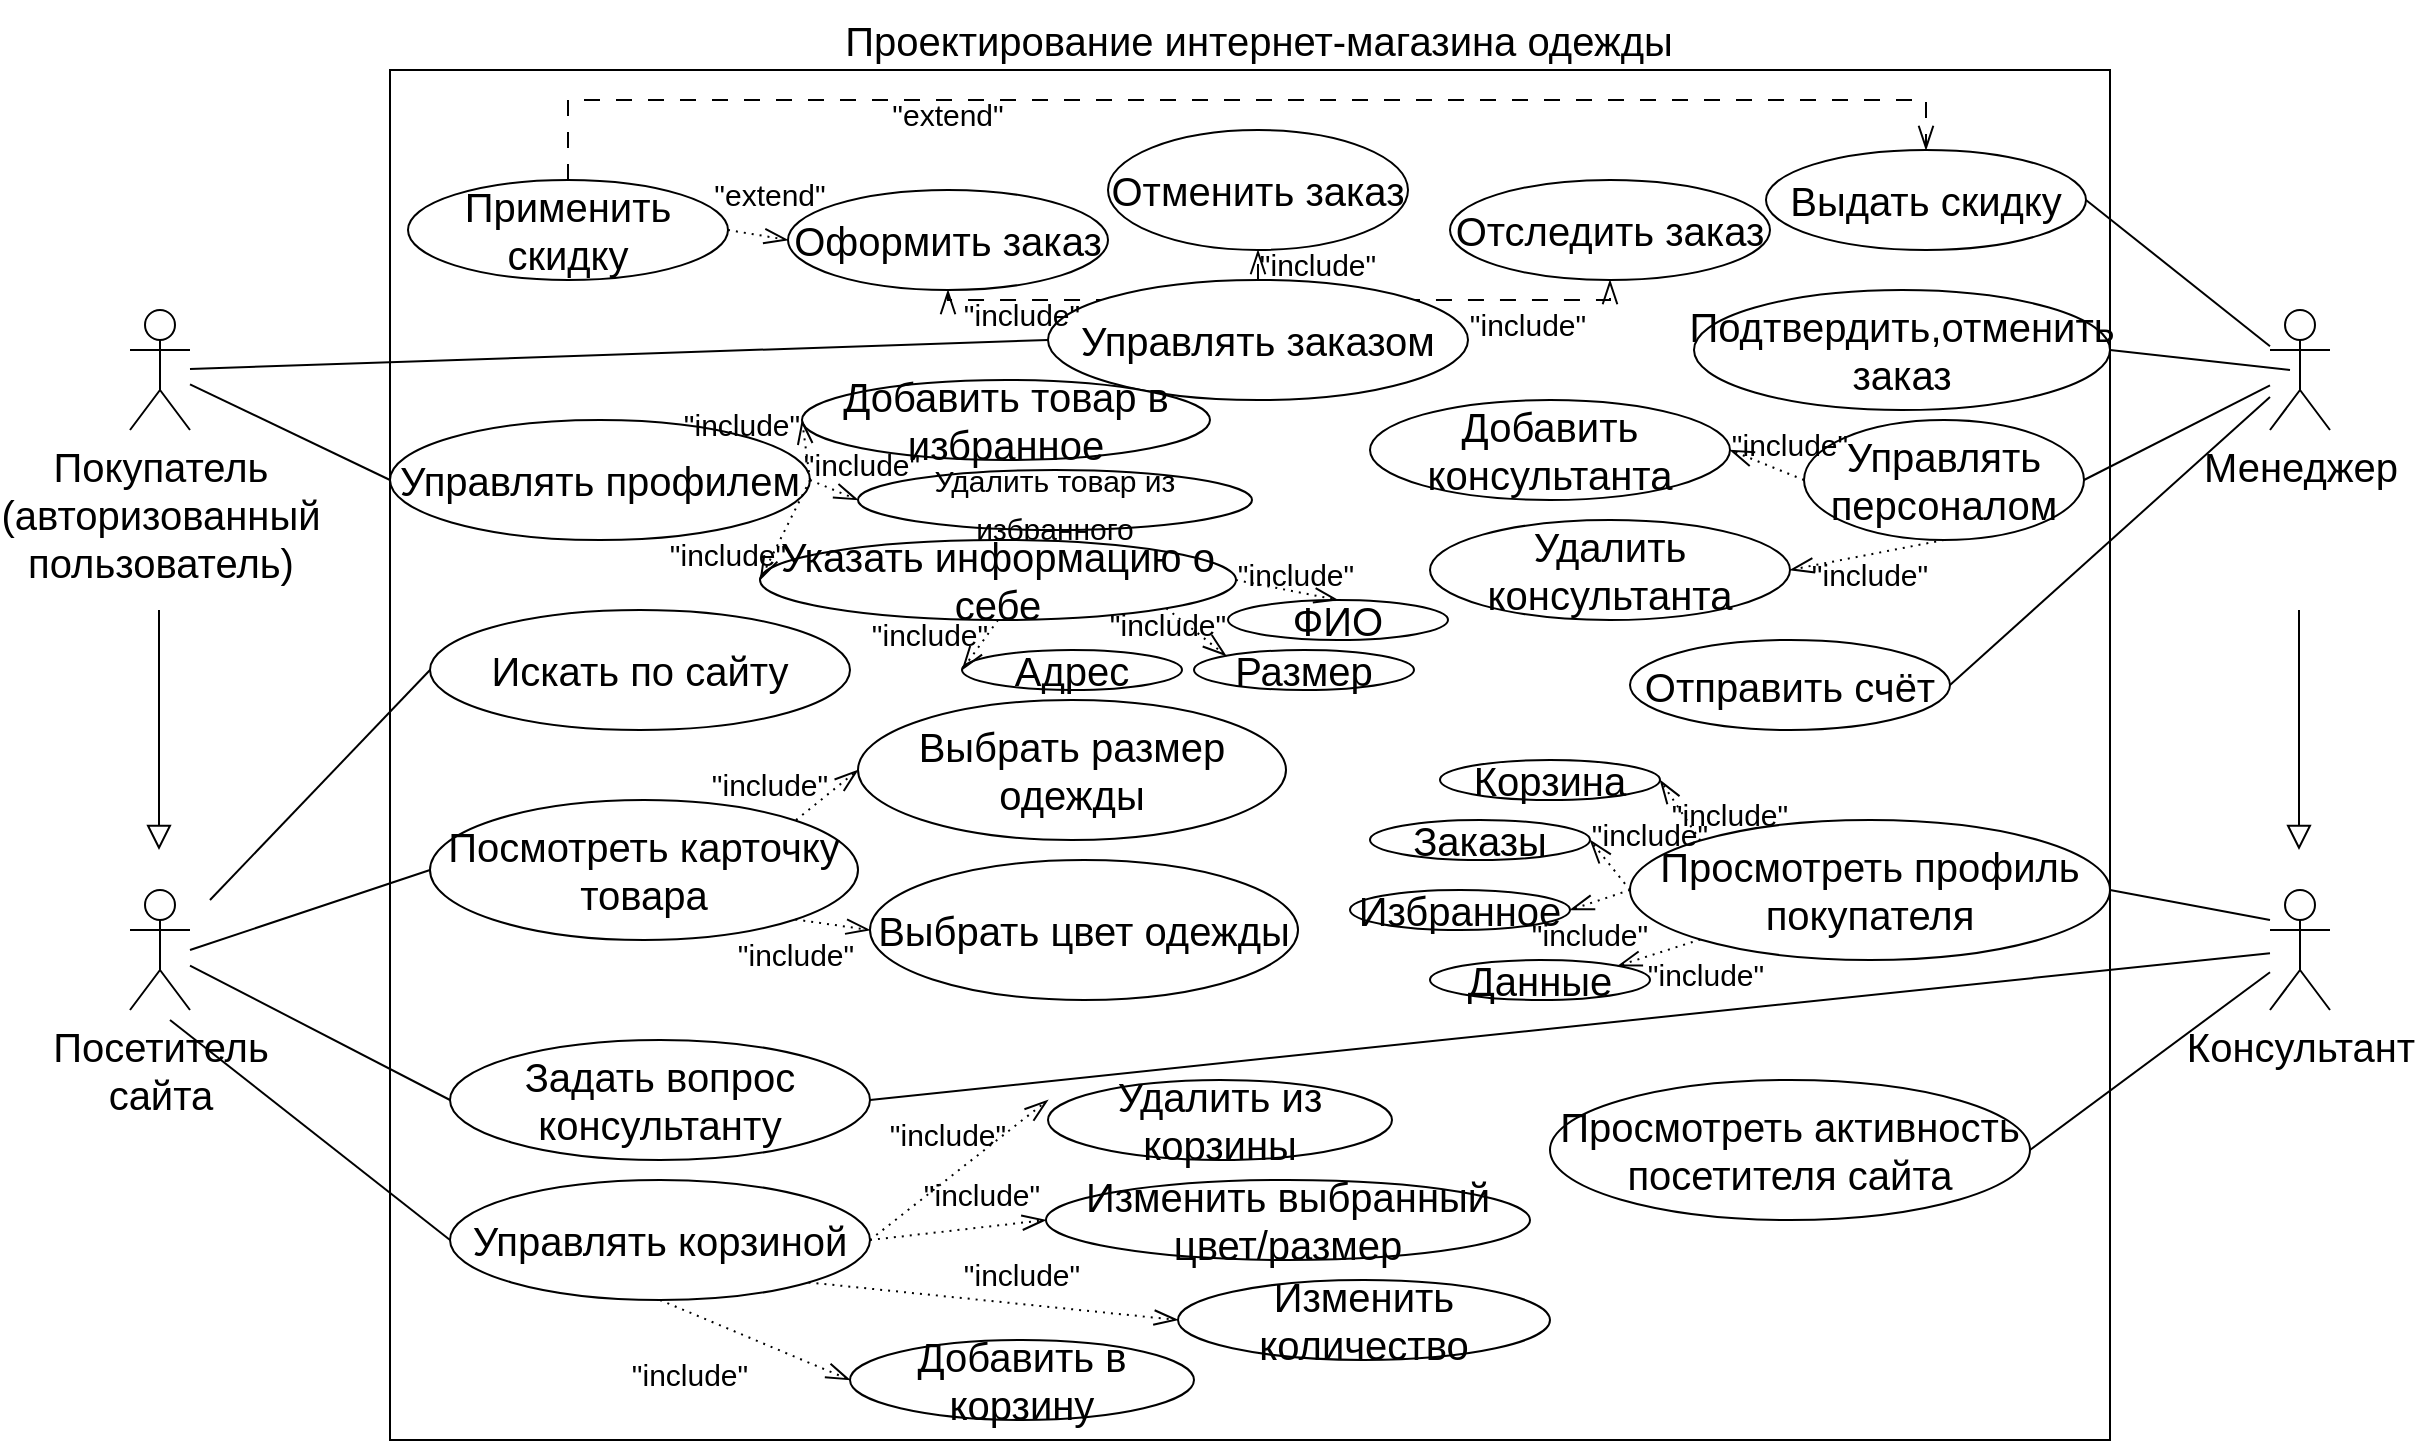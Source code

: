 <mxfile version="20.8.21" type="github">
  <diagram name="Страница 1" id="-vdNu9-JhCNHS-4u0iuo">
    <mxGraphModel dx="2261" dy="720" grid="1" gridSize="10" guides="1" tooltips="1" connect="1" arrows="1" fold="1" page="1" pageScale="1" pageWidth="827" pageHeight="1169" math="0" shadow="0">
      <root>
        <mxCell id="0" />
        <mxCell id="1" parent="0" />
        <mxCell id="05JpvwoAGMNYo4gDBGhP-1" value="&lt;font style=&quot;font-size: 20px;&quot;&gt;Проектирование интернет-магазина одежды&lt;/font&gt;" style="text;html=1;align=center;verticalAlign=middle;resizable=0;points=[];autosize=1;strokeColor=none;fillColor=none;" parent="1" vertex="1">
          <mxGeometry x="214" y="80" width="400" height="40" as="geometry" />
        </mxCell>
        <mxCell id="05JpvwoAGMNYo4gDBGhP-2" value="" style="rounded=0;whiteSpace=wrap;html=1;fontSize=20;" parent="1" vertex="1">
          <mxGeometry x="-20" y="115" width="860" height="685" as="geometry" />
        </mxCell>
        <mxCell id="05JpvwoAGMNYo4gDBGhP-10" style="edgeStyle=orthogonalEdgeStyle;rounded=0;orthogonalLoop=1;jettySize=auto;html=1;fontSize=20;endArrow=block;endFill=0;endSize=10;" parent="1" edge="1">
          <mxGeometry relative="1" as="geometry">
            <mxPoint x="-135.5" y="385" as="sourcePoint" />
            <mxPoint x="-135.5" y="505" as="targetPoint" />
            <Array as="points">
              <mxPoint x="-135.5" y="425" />
              <mxPoint x="-135.5" y="425" />
            </Array>
          </mxGeometry>
        </mxCell>
        <mxCell id="05JpvwoAGMNYo4gDBGhP-3" value="&lt;div&gt;Покупатель&lt;/div&gt;&lt;div&gt;(авторизованный&lt;/div&gt;&lt;div&gt;пользователь)&lt;br&gt;&lt;/div&gt;" style="shape=umlActor;verticalLabelPosition=bottom;verticalAlign=top;html=1;outlineConnect=0;fontSize=20;" parent="1" vertex="1">
          <mxGeometry x="-150" y="235" width="30" height="60" as="geometry" />
        </mxCell>
        <mxCell id="05JpvwoAGMNYo4gDBGhP-4" value="&lt;div&gt;Посетитель &lt;br&gt;&lt;/div&gt;&lt;div&gt;сайта&lt;/div&gt;" style="shape=umlActor;verticalLabelPosition=bottom;verticalAlign=top;html=1;outlineConnect=0;fontSize=20;" parent="1" vertex="1">
          <mxGeometry x="-150" y="525" width="30" height="60" as="geometry" />
        </mxCell>
        <mxCell id="05JpvwoAGMNYo4gDBGhP-5" value="&lt;div&gt;Менеджер&lt;/div&gt;" style="shape=umlActor;verticalLabelPosition=bottom;verticalAlign=top;html=1;outlineConnect=0;fontSize=20;" parent="1" vertex="1">
          <mxGeometry x="920" y="235" width="30" height="60" as="geometry" />
        </mxCell>
        <mxCell id="05JpvwoAGMNYo4gDBGhP-6" value="Консультант" style="shape=umlActor;verticalLabelPosition=bottom;verticalAlign=top;html=1;outlineConnect=0;fontSize=20;" parent="1" vertex="1">
          <mxGeometry x="920" y="525" width="30" height="60" as="geometry" />
        </mxCell>
        <mxCell id="05JpvwoAGMNYo4gDBGhP-14" value="Посмотреть карточку товара" style="ellipse;whiteSpace=wrap;html=1;fontSize=20;" parent="1" vertex="1">
          <mxGeometry y="480" width="214" height="70" as="geometry" />
        </mxCell>
        <mxCell id="05JpvwoAGMNYo4gDBGhP-15" value="Управлять корзиной" style="ellipse;whiteSpace=wrap;html=1;fontSize=20;" parent="1" vertex="1">
          <mxGeometry x="10" y="670" width="210" height="60" as="geometry" />
        </mxCell>
        <mxCell id="05JpvwoAGMNYo4gDBGhP-19" value="Искать по сайту" style="ellipse;whiteSpace=wrap;html=1;fontSize=20;" parent="1" vertex="1">
          <mxGeometry y="385" width="210" height="60" as="geometry" />
        </mxCell>
        <mxCell id="05JpvwoAGMNYo4gDBGhP-25" value="" style="endArrow=none;html=1;rounded=0;fontSize=20;endSize=10;entryX=0;entryY=0.5;entryDx=0;entryDy=0;" parent="1" target="05JpvwoAGMNYo4gDBGhP-19" edge="1">
          <mxGeometry width="50" height="50" relative="1" as="geometry">
            <mxPoint x="-110" y="530" as="sourcePoint" />
            <mxPoint x="440" y="400" as="targetPoint" />
          </mxGeometry>
        </mxCell>
        <mxCell id="05JpvwoAGMNYo4gDBGhP-26" value="" style="endArrow=none;html=1;rounded=0;fontSize=20;endSize=10;entryX=0;entryY=0.5;entryDx=0;entryDy=0;" parent="1" source="05JpvwoAGMNYo4gDBGhP-4" target="05JpvwoAGMNYo4gDBGhP-28" edge="1">
          <mxGeometry width="50" height="50" relative="1" as="geometry">
            <mxPoint x="390" y="450" as="sourcePoint" />
            <mxPoint x="440" y="400" as="targetPoint" />
          </mxGeometry>
        </mxCell>
        <mxCell id="05JpvwoAGMNYo4gDBGhP-27" value="" style="endArrow=none;html=1;rounded=0;fontSize=20;endSize=10;entryX=0;entryY=0.5;entryDx=0;entryDy=0;" parent="1" target="05JpvwoAGMNYo4gDBGhP-15" edge="1">
          <mxGeometry width="50" height="50" relative="1" as="geometry">
            <mxPoint x="-130" y="590" as="sourcePoint" />
            <mxPoint x="440" y="400" as="targetPoint" />
          </mxGeometry>
        </mxCell>
        <mxCell id="05JpvwoAGMNYo4gDBGhP-28" value="Задать вопрос консультанту" style="ellipse;whiteSpace=wrap;html=1;fontSize=20;" parent="1" vertex="1">
          <mxGeometry x="10" y="600" width="210" height="60" as="geometry" />
        </mxCell>
        <mxCell id="05JpvwoAGMNYo4gDBGhP-29" value="" style="endArrow=none;html=1;rounded=0;fontSize=20;endSize=10;entryX=0;entryY=0.5;entryDx=0;entryDy=0;" parent="1" target="05JpvwoAGMNYo4gDBGhP-14" edge="1">
          <mxGeometry width="50" height="50" relative="1" as="geometry">
            <mxPoint x="-120" y="555" as="sourcePoint" />
            <mxPoint x="440" y="400" as="targetPoint" />
          </mxGeometry>
        </mxCell>
        <mxCell id="05JpvwoAGMNYo4gDBGhP-86" style="edgeStyle=orthogonalEdgeStyle;rounded=0;orthogonalLoop=1;jettySize=auto;html=1;exitX=0.5;exitY=0;exitDx=0;exitDy=0;entryX=0.5;entryY=1;entryDx=0;entryDy=0;dashed=1;dashPattern=8 8;strokeWidth=1;fontSize=15;endArrow=openThin;endFill=0;endSize=10;" parent="1" source="05JpvwoAGMNYo4gDBGhP-30" target="05JpvwoAGMNYo4gDBGhP-41" edge="1">
          <mxGeometry relative="1" as="geometry" />
        </mxCell>
        <mxCell id="05JpvwoAGMNYo4gDBGhP-87" style="edgeStyle=orthogonalEdgeStyle;rounded=0;orthogonalLoop=1;jettySize=auto;html=1;exitX=1;exitY=0;exitDx=0;exitDy=0;entryX=0.5;entryY=1;entryDx=0;entryDy=0;dashed=1;dashPattern=8 8;strokeWidth=1;fontSize=15;endArrow=openThin;endFill=0;endSize=10;" parent="1" source="05JpvwoAGMNYo4gDBGhP-30" target="05JpvwoAGMNYo4gDBGhP-40" edge="1">
          <mxGeometry relative="1" as="geometry">
            <Array as="points">
              <mxPoint x="488" y="230" />
              <mxPoint x="590" y="230" />
            </Array>
          </mxGeometry>
        </mxCell>
        <mxCell id="05JpvwoAGMNYo4gDBGhP-88" style="edgeStyle=orthogonalEdgeStyle;rounded=0;orthogonalLoop=1;jettySize=auto;html=1;exitX=0;exitY=0;exitDx=0;exitDy=0;entryX=0.5;entryY=1;entryDx=0;entryDy=0;dashed=1;dashPattern=8 8;strokeWidth=1;fontSize=15;endArrow=openThin;endFill=0;endSize=10;" parent="1" source="05JpvwoAGMNYo4gDBGhP-30" target="05JpvwoAGMNYo4gDBGhP-39" edge="1">
          <mxGeometry relative="1" as="geometry">
            <Array as="points">
              <mxPoint x="340" y="230" />
              <mxPoint x="259" y="230" />
            </Array>
          </mxGeometry>
        </mxCell>
        <mxCell id="05JpvwoAGMNYo4gDBGhP-30" value="Управлять заказом" style="ellipse;whiteSpace=wrap;html=1;fontSize=20;" parent="1" vertex="1">
          <mxGeometry x="309" y="220" width="210" height="60" as="geometry" />
        </mxCell>
        <mxCell id="05JpvwoAGMNYo4gDBGhP-31" value="" style="endArrow=none;html=1;rounded=0;fontSize=20;endSize=10;entryX=0;entryY=0.5;entryDx=0;entryDy=0;" parent="1" source="05JpvwoAGMNYo4gDBGhP-3" target="05JpvwoAGMNYo4gDBGhP-30" edge="1">
          <mxGeometry width="50" height="50" relative="1" as="geometry">
            <mxPoint x="390" y="450" as="sourcePoint" />
            <mxPoint x="440" y="400" as="targetPoint" />
          </mxGeometry>
        </mxCell>
        <mxCell id="05JpvwoAGMNYo4gDBGhP-32" style="edgeStyle=orthogonalEdgeStyle;rounded=0;orthogonalLoop=1;jettySize=auto;html=1;fontSize=20;endArrow=block;endFill=0;endSize=10;" parent="1" edge="1">
          <mxGeometry relative="1" as="geometry">
            <mxPoint x="934.5" y="385" as="sourcePoint" />
            <mxPoint x="934.5" y="505" as="targetPoint" />
            <Array as="points">
              <mxPoint x="935" y="440" />
              <mxPoint x="935" y="440" />
            </Array>
          </mxGeometry>
        </mxCell>
        <mxCell id="05JpvwoAGMNYo4gDBGhP-33" value="Управлять профилем" style="ellipse;whiteSpace=wrap;html=1;fontSize=20;" parent="1" vertex="1">
          <mxGeometry x="-20" y="290" width="210" height="60" as="geometry" />
        </mxCell>
        <mxCell id="05JpvwoAGMNYo4gDBGhP-34" value="" style="endArrow=none;html=1;rounded=0;fontSize=20;endSize=10;entryX=0;entryY=0.5;entryDx=0;entryDy=0;" parent="1" source="05JpvwoAGMNYo4gDBGhP-3" target="05JpvwoAGMNYo4gDBGhP-33" edge="1">
          <mxGeometry width="50" height="50" relative="1" as="geometry">
            <mxPoint x="390" y="450" as="sourcePoint" />
            <mxPoint x="440" y="400" as="targetPoint" />
          </mxGeometry>
        </mxCell>
        <mxCell id="05JpvwoAGMNYo4gDBGhP-35" value="Просмотреть активность посетителя сайта" style="ellipse;whiteSpace=wrap;html=1;fontSize=20;" parent="1" vertex="1">
          <mxGeometry x="560" y="620" width="240" height="70" as="geometry" />
        </mxCell>
        <mxCell id="05JpvwoAGMNYo4gDBGhP-36" value="" style="endArrow=none;html=1;rounded=0;fontSize=20;endSize=10;entryX=1;entryY=0.5;entryDx=0;entryDy=0;" parent="1" source="05JpvwoAGMNYo4gDBGhP-6" target="05JpvwoAGMNYo4gDBGhP-28" edge="1">
          <mxGeometry width="50" height="50" relative="1" as="geometry">
            <mxPoint x="390" y="450" as="sourcePoint" />
            <mxPoint x="440" y="400" as="targetPoint" />
          </mxGeometry>
        </mxCell>
        <mxCell id="05JpvwoAGMNYo4gDBGhP-37" value="" style="endArrow=none;html=1;rounded=0;fontSize=20;endSize=10;exitX=1;exitY=0.5;exitDx=0;exitDy=0;strokeWidth=1;" parent="1" source="05JpvwoAGMNYo4gDBGhP-35" target="05JpvwoAGMNYo4gDBGhP-6" edge="1">
          <mxGeometry width="50" height="50" relative="1" as="geometry">
            <mxPoint x="390" y="450" as="sourcePoint" />
            <mxPoint x="440" y="400" as="targetPoint" />
          </mxGeometry>
        </mxCell>
        <mxCell id="05JpvwoAGMNYo4gDBGhP-39" value="Оформить заказ" style="ellipse;whiteSpace=wrap;html=1;fontSize=20;" parent="1" vertex="1">
          <mxGeometry x="179" y="175" width="160" height="50" as="geometry" />
        </mxCell>
        <mxCell id="05JpvwoAGMNYo4gDBGhP-40" value="Отследить заказ" style="ellipse;whiteSpace=wrap;html=1;fontSize=20;" parent="1" vertex="1">
          <mxGeometry x="510" y="170" width="160" height="50" as="geometry" />
        </mxCell>
        <mxCell id="05JpvwoAGMNYo4gDBGhP-41" value="Отменить заказ" style="ellipse;whiteSpace=wrap;html=1;fontSize=20;" parent="1" vertex="1">
          <mxGeometry x="339" y="145" width="150" height="60" as="geometry" />
        </mxCell>
        <mxCell id="05JpvwoAGMNYo4gDBGhP-43" value="Отправить счёт" style="ellipse;whiteSpace=wrap;html=1;fontSize=20;" parent="1" vertex="1">
          <mxGeometry x="600" y="400" width="160" height="45" as="geometry" />
        </mxCell>
        <mxCell id="05JpvwoAGMNYo4gDBGhP-44" value="" style="endArrow=none;html=1;rounded=0;strokeWidth=1;fontSize=20;endSize=10;exitX=1;exitY=0.5;exitDx=0;exitDy=0;" parent="1" source="05JpvwoAGMNYo4gDBGhP-43" target="05JpvwoAGMNYo4gDBGhP-5" edge="1">
          <mxGeometry width="50" height="50" relative="1" as="geometry">
            <mxPoint x="390" y="450" as="sourcePoint" />
            <mxPoint x="440" y="400" as="targetPoint" />
          </mxGeometry>
        </mxCell>
        <mxCell id="05JpvwoAGMNYo4gDBGhP-45" value="Управлять персоналом" style="ellipse;whiteSpace=wrap;html=1;fontSize=20;" parent="1" vertex="1">
          <mxGeometry x="687" y="290" width="140" height="60" as="geometry" />
        </mxCell>
        <mxCell id="05JpvwoAGMNYo4gDBGhP-46" value="" style="endArrow=none;html=1;rounded=0;strokeWidth=1;fontSize=20;endSize=10;exitX=1;exitY=0.5;exitDx=0;exitDy=0;" parent="1" source="05JpvwoAGMNYo4gDBGhP-45" target="05JpvwoAGMNYo4gDBGhP-5" edge="1">
          <mxGeometry width="50" height="50" relative="1" as="geometry">
            <mxPoint x="390" y="450" as="sourcePoint" />
            <mxPoint x="440" y="400" as="targetPoint" />
          </mxGeometry>
        </mxCell>
        <mxCell id="05JpvwoAGMNYo4gDBGhP-48" value="Добавить консультанта" style="ellipse;whiteSpace=wrap;html=1;fontSize=20;" parent="1" vertex="1">
          <mxGeometry x="470" y="280" width="180" height="50" as="geometry" />
        </mxCell>
        <mxCell id="05JpvwoAGMNYo4gDBGhP-49" value="Удалить консультанта" style="ellipse;whiteSpace=wrap;html=1;fontSize=20;" parent="1" vertex="1">
          <mxGeometry x="500" y="340" width="180" height="50" as="geometry" />
        </mxCell>
        <mxCell id="05JpvwoAGMNYo4gDBGhP-50" value="Выбрать размер одежды" style="ellipse;whiteSpace=wrap;html=1;fontSize=20;" parent="1" vertex="1">
          <mxGeometry x="214" y="430" width="214" height="70" as="geometry" />
        </mxCell>
        <mxCell id="05JpvwoAGMNYo4gDBGhP-51" value="Выбрать цвет одежды" style="ellipse;whiteSpace=wrap;html=1;fontSize=20;" parent="1" vertex="1">
          <mxGeometry x="220" y="510" width="214" height="70" as="geometry" />
        </mxCell>
        <mxCell id="05JpvwoAGMNYo4gDBGhP-52" value="&lt;div&gt;Подтвердить,отменить заказ&lt;br&gt;&lt;/div&gt;" style="ellipse;whiteSpace=wrap;html=1;fontSize=20;" parent="1" vertex="1">
          <mxGeometry x="632" y="225" width="208" height="60" as="geometry" />
        </mxCell>
        <mxCell id="05JpvwoAGMNYo4gDBGhP-53" value="" style="endArrow=none;html=1;rounded=0;strokeWidth=1;fontSize=20;endSize=10;exitX=1;exitY=0.5;exitDx=0;exitDy=0;" parent="1" source="05JpvwoAGMNYo4gDBGhP-52" edge="1">
          <mxGeometry width="50" height="50" relative="1" as="geometry">
            <mxPoint x="390" y="450" as="sourcePoint" />
            <mxPoint x="930" y="265" as="targetPoint" />
          </mxGeometry>
        </mxCell>
        <mxCell id="05JpvwoAGMNYo4gDBGhP-54" value="Просмотреть профиль покупателя" style="ellipse;whiteSpace=wrap;html=1;fontSize=20;" parent="1" vertex="1">
          <mxGeometry x="600" y="490" width="240" height="70" as="geometry" />
        </mxCell>
        <mxCell id="05JpvwoAGMNYo4gDBGhP-55" value="Корзина" style="ellipse;whiteSpace=wrap;html=1;fontSize=20;" parent="1" vertex="1">
          <mxGeometry x="505" y="460" width="110" height="20" as="geometry" />
        </mxCell>
        <mxCell id="05JpvwoAGMNYo4gDBGhP-56" value="Заказы" style="ellipse;whiteSpace=wrap;html=1;fontSize=20;" parent="1" vertex="1">
          <mxGeometry x="470" y="490" width="110" height="20" as="geometry" />
        </mxCell>
        <mxCell id="05JpvwoAGMNYo4gDBGhP-57" value="Избранное" style="ellipse;whiteSpace=wrap;html=1;fontSize=20;" parent="1" vertex="1">
          <mxGeometry x="460" y="525" width="110" height="20" as="geometry" />
        </mxCell>
        <mxCell id="05JpvwoAGMNYo4gDBGhP-58" value="Данные" style="ellipse;whiteSpace=wrap;html=1;fontSize=20;" parent="1" vertex="1">
          <mxGeometry x="500" y="560" width="110" height="20" as="geometry" />
        </mxCell>
        <mxCell id="05JpvwoAGMNYo4gDBGhP-60" value="Добавить товар в избранное" style="ellipse;whiteSpace=wrap;html=1;fontSize=20;" parent="1" vertex="1">
          <mxGeometry x="186" y="270" width="204" height="40" as="geometry" />
        </mxCell>
        <mxCell id="05JpvwoAGMNYo4gDBGhP-61" value="Удалить из корзины" style="ellipse;whiteSpace=wrap;html=1;fontSize=20;" parent="1" vertex="1">
          <mxGeometry x="309" y="620" width="172" height="40" as="geometry" />
        </mxCell>
        <mxCell id="05JpvwoAGMNYo4gDBGhP-62" value="Добавить в корзину" style="ellipse;whiteSpace=wrap;html=1;fontSize=20;" parent="1" vertex="1">
          <mxGeometry x="210" y="750" width="172" height="40" as="geometry" />
        </mxCell>
        <mxCell id="05JpvwoAGMNYo4gDBGhP-63" value="Изменить количество" style="ellipse;whiteSpace=wrap;html=1;fontSize=20;" parent="1" vertex="1">
          <mxGeometry x="374" y="720" width="186" height="40" as="geometry" />
        </mxCell>
        <mxCell id="05JpvwoAGMNYo4gDBGhP-64" value="Изменить выбранный цвет/размер" style="ellipse;whiteSpace=wrap;html=1;fontSize=20;" parent="1" vertex="1">
          <mxGeometry x="308" y="670" width="242" height="40" as="geometry" />
        </mxCell>
        <mxCell id="05JpvwoAGMNYo4gDBGhP-68" value="&lt;font style=&quot;font-size: 15px;&quot;&gt;Удалить товар из избранного&lt;/font&gt;" style="ellipse;whiteSpace=wrap;html=1;fontSize=20;" parent="1" vertex="1">
          <mxGeometry x="214" y="315" width="197" height="30" as="geometry" />
        </mxCell>
        <mxCell id="05JpvwoAGMNYo4gDBGhP-69" value="Указать информацию о себе" style="ellipse;whiteSpace=wrap;html=1;fontSize=20;" parent="1" vertex="1">
          <mxGeometry x="165" y="350" width="238" height="40" as="geometry" />
        </mxCell>
        <mxCell id="05JpvwoAGMNYo4gDBGhP-70" value="ФИО" style="ellipse;whiteSpace=wrap;html=1;fontSize=20;" parent="1" vertex="1">
          <mxGeometry x="399" y="380" width="110" height="20" as="geometry" />
        </mxCell>
        <mxCell id="05JpvwoAGMNYo4gDBGhP-71" value="Размер" style="ellipse;whiteSpace=wrap;html=1;fontSize=20;" parent="1" vertex="1">
          <mxGeometry x="382" y="405" width="110" height="20" as="geometry" />
        </mxCell>
        <mxCell id="05JpvwoAGMNYo4gDBGhP-73" value="Адрес" style="ellipse;whiteSpace=wrap;html=1;fontSize=20;" parent="1" vertex="1">
          <mxGeometry x="266" y="405" width="110" height="20" as="geometry" />
        </mxCell>
        <mxCell id="05JpvwoAGMNYo4gDBGhP-82" style="edgeStyle=orthogonalEdgeStyle;rounded=0;orthogonalLoop=1;jettySize=auto;html=1;strokeWidth=1;fontSize=15;endArrow=openThin;endFill=0;endSize=10;dashed=1;dashPattern=8 8;exitX=0.5;exitY=0;exitDx=0;exitDy=0;" parent="1" source="05JpvwoAGMNYo4gDBGhP-76" target="05JpvwoAGMNYo4gDBGhP-75" edge="1">
          <mxGeometry relative="1" as="geometry">
            <mxPoint x="50" y="80" as="sourcePoint" />
            <Array as="points">
              <mxPoint x="69" y="130" />
              <mxPoint x="748" y="130" />
            </Array>
          </mxGeometry>
        </mxCell>
        <mxCell id="05JpvwoAGMNYo4gDBGhP-75" value="Выдать скидку" style="ellipse;whiteSpace=wrap;html=1;fontSize=20;" parent="1" vertex="1">
          <mxGeometry x="668" y="155" width="160" height="50" as="geometry" />
        </mxCell>
        <mxCell id="05JpvwoAGMNYo4gDBGhP-76" value="Применить скидку" style="ellipse;whiteSpace=wrap;html=1;fontSize=20;" parent="1" vertex="1">
          <mxGeometry x="-11" y="170" width="160" height="50" as="geometry" />
        </mxCell>
        <mxCell id="05JpvwoAGMNYo4gDBGhP-78" value="" style="endArrow=none;html=1;rounded=0;strokeWidth=1;fontSize=20;endSize=10;entryX=1;entryY=0.5;entryDx=0;entryDy=0;" parent="1" source="05JpvwoAGMNYo4gDBGhP-5" target="05JpvwoAGMNYo4gDBGhP-75" edge="1">
          <mxGeometry width="50" height="50" relative="1" as="geometry">
            <mxPoint x="880" y="190" as="sourcePoint" />
            <mxPoint x="930" y="140" as="targetPoint" />
          </mxGeometry>
        </mxCell>
        <mxCell id="05JpvwoAGMNYo4gDBGhP-80" value="&lt;font style=&quot;font-size: 15px;&quot;&gt;&quot;include&quot;&lt;/font&gt;" style="text;html=1;strokeColor=none;fillColor=none;align=center;verticalAlign=middle;whiteSpace=wrap;rounded=0;fontSize=20;" parent="1" vertex="1">
          <mxGeometry x="519" y="225" width="60" height="30" as="geometry" />
        </mxCell>
        <mxCell id="05JpvwoAGMNYo4gDBGhP-81" value="&lt;font style=&quot;font-size: 15px;&quot;&gt;&quot;extend&quot;&lt;/font&gt;" style="text;html=1;strokeColor=none;fillColor=none;align=center;verticalAlign=middle;whiteSpace=wrap;rounded=0;fontSize=20;" parent="1" vertex="1">
          <mxGeometry x="140" y="160" width="60" height="30" as="geometry" />
        </mxCell>
        <mxCell id="05JpvwoAGMNYo4gDBGhP-83" value="&lt;font style=&quot;font-size: 15px;&quot;&gt;&quot;extend&quot;&lt;/font&gt;" style="text;html=1;strokeColor=none;fillColor=none;align=center;verticalAlign=middle;whiteSpace=wrap;rounded=0;fontSize=20;" parent="1" vertex="1">
          <mxGeometry x="229" y="120" width="60" height="30" as="geometry" />
        </mxCell>
        <mxCell id="05JpvwoAGMNYo4gDBGhP-93" value="" style="endArrow=openThin;dashed=1;html=1;dashPattern=1 3;strokeWidth=1;rounded=0;fontSize=15;endSize=10;entryX=0;entryY=0.5;entryDx=0;entryDy=0;endFill=0;" parent="1" target="05JpvwoAGMNYo4gDBGhP-50" edge="1">
          <mxGeometry width="50" height="50" relative="1" as="geometry">
            <mxPoint x="183" y="490" as="sourcePoint" />
            <mxPoint x="220" y="425" as="targetPoint" />
          </mxGeometry>
        </mxCell>
        <mxCell id="05JpvwoAGMNYo4gDBGhP-95" value="" style="endArrow=openThin;dashed=1;html=1;dashPattern=1 3;strokeWidth=1;rounded=0;fontSize=15;endSize=10;exitX=1;exitY=1;exitDx=0;exitDy=0;entryX=0;entryY=0.5;entryDx=0;entryDy=0;endFill=0;" parent="1" source="05JpvwoAGMNYo4gDBGhP-14" target="05JpvwoAGMNYo4gDBGhP-51" edge="1">
          <mxGeometry width="50" height="50" relative="1" as="geometry">
            <mxPoint x="193" y="500" as="sourcePoint" />
            <mxPoint x="224" y="475" as="targetPoint" />
          </mxGeometry>
        </mxCell>
        <mxCell id="05JpvwoAGMNYo4gDBGhP-96" value="" style="endArrow=openThin;dashed=1;html=1;dashPattern=1 3;strokeWidth=1;rounded=0;fontSize=15;endSize=10;entryX=0;entryY=0.5;entryDx=0;entryDy=0;endFill=0;exitX=1;exitY=0.5;exitDx=0;exitDy=0;" parent="1" source="05JpvwoAGMNYo4gDBGhP-33" target="05JpvwoAGMNYo4gDBGhP-69" edge="1">
          <mxGeometry width="50" height="50" relative="1" as="geometry">
            <mxPoint x="193" y="500" as="sourcePoint" />
            <mxPoint x="224" y="475" as="targetPoint" />
          </mxGeometry>
        </mxCell>
        <mxCell id="05JpvwoAGMNYo4gDBGhP-97" value="" style="endArrow=openThin;dashed=1;html=1;dashPattern=1 3;strokeWidth=1;rounded=0;fontSize=15;endSize=10;entryX=0;entryY=0.5;entryDx=0;entryDy=0;endFill=0;exitX=1;exitY=0.5;exitDx=0;exitDy=0;" parent="1" source="05JpvwoAGMNYo4gDBGhP-33" target="05JpvwoAGMNYo4gDBGhP-68" edge="1">
          <mxGeometry width="50" height="50" relative="1" as="geometry">
            <mxPoint x="200" y="330" as="sourcePoint" />
            <mxPoint x="175" y="380" as="targetPoint" />
          </mxGeometry>
        </mxCell>
        <mxCell id="05JpvwoAGMNYo4gDBGhP-98" value="" style="endArrow=openThin;dashed=1;html=1;dashPattern=1 3;strokeWidth=1;rounded=0;fontSize=15;endSize=10;entryX=0;entryY=0.5;entryDx=0;entryDy=0;endFill=0;exitX=1;exitY=0.5;exitDx=0;exitDy=0;" parent="1" source="05JpvwoAGMNYo4gDBGhP-33" target="05JpvwoAGMNYo4gDBGhP-60" edge="1">
          <mxGeometry width="50" height="50" relative="1" as="geometry">
            <mxPoint x="200" y="330" as="sourcePoint" />
            <mxPoint x="223" y="340" as="targetPoint" />
          </mxGeometry>
        </mxCell>
        <mxCell id="05JpvwoAGMNYo4gDBGhP-99" value="" style="endArrow=openThin;dashed=1;html=1;dashPattern=1 3;strokeWidth=1;rounded=0;fontSize=15;endSize=10;entryX=1;entryY=0.5;entryDx=0;entryDy=0;endFill=0;exitX=0;exitY=0.5;exitDx=0;exitDy=0;" parent="1" source="05JpvwoAGMNYo4gDBGhP-45" target="05JpvwoAGMNYo4gDBGhP-48" edge="1">
          <mxGeometry width="50" height="50" relative="1" as="geometry">
            <mxPoint x="193" y="500" as="sourcePoint" />
            <mxPoint x="224" y="475" as="targetPoint" />
          </mxGeometry>
        </mxCell>
        <mxCell id="05JpvwoAGMNYo4gDBGhP-100" value="" style="endArrow=openThin;dashed=1;html=1;dashPattern=1 3;strokeWidth=1;rounded=0;fontSize=15;endSize=10;entryX=1;entryY=0.5;entryDx=0;entryDy=0;endFill=0;exitX=0.5;exitY=1;exitDx=0;exitDy=0;" parent="1" source="05JpvwoAGMNYo4gDBGhP-45" target="05JpvwoAGMNYo4gDBGhP-49" edge="1">
          <mxGeometry width="50" height="50" relative="1" as="geometry">
            <mxPoint x="690" y="350" as="sourcePoint" />
            <mxPoint x="660" y="315" as="targetPoint" />
          </mxGeometry>
        </mxCell>
        <mxCell id="05JpvwoAGMNYo4gDBGhP-101" value="" style="endArrow=openThin;dashed=1;html=1;dashPattern=1 3;strokeWidth=1;rounded=0;fontSize=15;endSize=10;entryX=0;entryY=0.25;entryDx=0;entryDy=0;endFill=0;exitX=1;exitY=0.5;exitDx=0;exitDy=0;entryPerimeter=0;" parent="1" source="05JpvwoAGMNYo4gDBGhP-15" target="05JpvwoAGMNYo4gDBGhP-61" edge="1">
          <mxGeometry width="50" height="50" relative="1" as="geometry">
            <mxPoint x="193" y="550" as="sourcePoint" />
            <mxPoint x="230" y="555" as="targetPoint" />
          </mxGeometry>
        </mxCell>
        <mxCell id="05JpvwoAGMNYo4gDBGhP-102" value="" style="endArrow=openThin;dashed=1;html=1;dashPattern=1 3;strokeWidth=1;rounded=0;fontSize=15;endSize=10;entryX=0;entryY=0.5;entryDx=0;entryDy=0;endFill=0;exitX=1;exitY=0.5;exitDx=0;exitDy=0;" parent="1" source="05JpvwoAGMNYo4gDBGhP-15" target="05JpvwoAGMNYo4gDBGhP-64" edge="1">
          <mxGeometry width="50" height="50" relative="1" as="geometry">
            <mxPoint x="230" y="710" as="sourcePoint" />
            <mxPoint x="230" y="650" as="targetPoint" />
          </mxGeometry>
        </mxCell>
        <mxCell id="05JpvwoAGMNYo4gDBGhP-104" value="" style="endArrow=openThin;dashed=1;html=1;dashPattern=1 3;strokeWidth=1;rounded=0;fontSize=15;endSize=10;entryX=0;entryY=0.5;entryDx=0;entryDy=0;endFill=0;exitX=0.5;exitY=1;exitDx=0;exitDy=0;" parent="1" source="05JpvwoAGMNYo4gDBGhP-15" target="05JpvwoAGMNYo4gDBGhP-62" edge="1">
          <mxGeometry width="50" height="50" relative="1" as="geometry">
            <mxPoint x="230" y="710" as="sourcePoint" />
            <mxPoint x="223" y="740" as="targetPoint" />
          </mxGeometry>
        </mxCell>
        <mxCell id="05JpvwoAGMNYo4gDBGhP-105" value="" style="endArrow=openThin;dashed=1;html=1;dashPattern=1 3;strokeWidth=1;rounded=0;fontSize=15;endSize=10;endFill=0;exitX=1;exitY=1;exitDx=0;exitDy=0;entryX=0;entryY=0.5;entryDx=0;entryDy=0;" parent="1" source="05JpvwoAGMNYo4gDBGhP-15" target="05JpvwoAGMNYo4gDBGhP-63" edge="1">
          <mxGeometry width="50" height="50" relative="1" as="geometry">
            <mxPoint x="125" y="740" as="sourcePoint" />
            <mxPoint x="220" y="780" as="targetPoint" />
          </mxGeometry>
        </mxCell>
        <mxCell id="05JpvwoAGMNYo4gDBGhP-106" value="" style="endArrow=openThin;dashed=1;html=1;dashPattern=1 3;strokeWidth=1;rounded=0;fontSize=15;endSize=10;entryX=0;entryY=0.5;entryDx=0;entryDy=0;endFill=0;exitX=0.5;exitY=1;exitDx=0;exitDy=0;" parent="1" source="05JpvwoAGMNYo4gDBGhP-69" target="05JpvwoAGMNYo4gDBGhP-73" edge="1">
          <mxGeometry width="50" height="50" relative="1" as="geometry">
            <mxPoint x="200" y="330" as="sourcePoint" />
            <mxPoint x="175" y="380" as="targetPoint" />
          </mxGeometry>
        </mxCell>
        <mxCell id="05JpvwoAGMNYo4gDBGhP-107" value="" style="endArrow=openThin;dashed=1;html=1;dashPattern=1 3;strokeWidth=1;rounded=0;fontSize=15;endSize=10;entryX=0;entryY=0;entryDx=0;entryDy=0;endFill=0;exitX=1;exitY=1;exitDx=0;exitDy=0;" parent="1" source="05JpvwoAGMNYo4gDBGhP-69" target="05JpvwoAGMNYo4gDBGhP-71" edge="1">
          <mxGeometry width="50" height="50" relative="1" as="geometry">
            <mxPoint x="294" y="400" as="sourcePoint" />
            <mxPoint x="276" y="425" as="targetPoint" />
          </mxGeometry>
        </mxCell>
        <mxCell id="05JpvwoAGMNYo4gDBGhP-108" value="" style="endArrow=openThin;dashed=1;html=1;dashPattern=1 3;strokeWidth=1;rounded=0;fontSize=15;endSize=10;entryX=0.5;entryY=0;entryDx=0;entryDy=0;endFill=0;exitX=1;exitY=0.5;exitDx=0;exitDy=0;" parent="1" source="05JpvwoAGMNYo4gDBGhP-69" target="05JpvwoAGMNYo4gDBGhP-70" edge="1">
          <mxGeometry width="50" height="50" relative="1" as="geometry">
            <mxPoint x="378" y="394" as="sourcePoint" />
            <mxPoint x="408" y="418" as="targetPoint" />
          </mxGeometry>
        </mxCell>
        <mxCell id="05JpvwoAGMNYo4gDBGhP-109" value="" style="endArrow=openThin;dashed=1;html=1;dashPattern=1 3;strokeWidth=1;rounded=0;fontSize=15;endSize=10;entryX=1;entryY=0.5;entryDx=0;entryDy=0;endFill=0;exitX=0;exitY=0;exitDx=0;exitDy=0;" parent="1" source="05JpvwoAGMNYo4gDBGhP-54" target="05JpvwoAGMNYo4gDBGhP-55" edge="1">
          <mxGeometry width="50" height="50" relative="1" as="geometry">
            <mxPoint x="650" y="470" as="sourcePoint" />
            <mxPoint x="701" y="480" as="targetPoint" />
          </mxGeometry>
        </mxCell>
        <mxCell id="05JpvwoAGMNYo4gDBGhP-110" value="" style="endArrow=openThin;dashed=1;html=1;dashPattern=1 3;strokeWidth=1;rounded=0;fontSize=15;endSize=10;entryX=1;entryY=0.5;entryDx=0;entryDy=0;endFill=0;exitX=0;exitY=0.5;exitDx=0;exitDy=0;" parent="1" source="05JpvwoAGMNYo4gDBGhP-54" target="05JpvwoAGMNYo4gDBGhP-56" edge="1">
          <mxGeometry width="50" height="50" relative="1" as="geometry">
            <mxPoint x="645" y="510" as="sourcePoint" />
            <mxPoint x="625" y="480" as="targetPoint" />
          </mxGeometry>
        </mxCell>
        <mxCell id="05JpvwoAGMNYo4gDBGhP-111" value="" style="endArrow=openThin;dashed=1;html=1;dashPattern=1 3;strokeWidth=1;rounded=0;fontSize=15;endSize=10;entryX=1;entryY=0.5;entryDx=0;entryDy=0;endFill=0;exitX=0;exitY=0.5;exitDx=0;exitDy=0;" parent="1" source="05JpvwoAGMNYo4gDBGhP-54" target="05JpvwoAGMNYo4gDBGhP-57" edge="1">
          <mxGeometry width="50" height="50" relative="1" as="geometry">
            <mxPoint x="610" y="535" as="sourcePoint" />
            <mxPoint x="609" y="510" as="targetPoint" />
          </mxGeometry>
        </mxCell>
        <mxCell id="05JpvwoAGMNYo4gDBGhP-112" value="" style="endArrow=openThin;dashed=1;html=1;dashPattern=1 3;strokeWidth=1;rounded=0;fontSize=15;endSize=10;entryX=1;entryY=0;entryDx=0;entryDy=0;endFill=0;exitX=0;exitY=1;exitDx=0;exitDy=0;" parent="1" source="05JpvwoAGMNYo4gDBGhP-54" target="05JpvwoAGMNYo4gDBGhP-58" edge="1">
          <mxGeometry width="50" height="50" relative="1" as="geometry">
            <mxPoint x="645" y="510" as="sourcePoint" />
            <mxPoint x="625" y="480" as="targetPoint" />
          </mxGeometry>
        </mxCell>
        <mxCell id="05JpvwoAGMNYo4gDBGhP-113" value="&lt;font style=&quot;font-size: 15px;&quot;&gt;&quot;include&quot;&lt;/font&gt;" style="text;html=1;strokeColor=none;fillColor=none;align=center;verticalAlign=middle;whiteSpace=wrap;rounded=0;fontSize=20;" parent="1" vertex="1">
          <mxGeometry x="266" y="220" width="60" height="30" as="geometry" />
        </mxCell>
        <mxCell id="05JpvwoAGMNYo4gDBGhP-114" value="&lt;font style=&quot;font-size: 15px;&quot;&gt;&quot;include&quot;&lt;/font&gt;" style="text;html=1;strokeColor=none;fillColor=none;align=center;verticalAlign=middle;whiteSpace=wrap;rounded=0;fontSize=20;" parent="1" vertex="1">
          <mxGeometry x="403" y="350" width="60" height="30" as="geometry" />
        </mxCell>
        <mxCell id="05JpvwoAGMNYo4gDBGhP-115" value="&lt;font style=&quot;font-size: 15px;&quot;&gt;&quot;include&quot;&lt;/font&gt;" style="text;html=1;strokeColor=none;fillColor=none;align=center;verticalAlign=middle;whiteSpace=wrap;rounded=0;fontSize=20;" parent="1" vertex="1">
          <mxGeometry x="690" y="350" width="60" height="30" as="geometry" />
        </mxCell>
        <mxCell id="05JpvwoAGMNYo4gDBGhP-116" value="&lt;font style=&quot;font-size: 15px;&quot;&gt;&quot;include&quot;&lt;/font&gt;" style="text;html=1;strokeColor=none;fillColor=none;align=center;verticalAlign=middle;whiteSpace=wrap;rounded=0;fontSize=20;" parent="1" vertex="1">
          <mxGeometry x="414" y="195" width="60" height="30" as="geometry" />
        </mxCell>
        <mxCell id="05JpvwoAGMNYo4gDBGhP-117" value="&lt;font style=&quot;font-size: 15px;&quot;&gt;&quot;include&quot;&lt;/font&gt;" style="text;html=1;strokeColor=none;fillColor=none;align=center;verticalAlign=middle;whiteSpace=wrap;rounded=0;fontSize=20;" parent="1" vertex="1">
          <mxGeometry x="650" y="285" width="60" height="30" as="geometry" />
        </mxCell>
        <mxCell id="05JpvwoAGMNYo4gDBGhP-118" value="&lt;font style=&quot;font-size: 15px;&quot;&gt;&quot;include&quot;&lt;/font&gt;" style="text;html=1;strokeColor=none;fillColor=none;align=center;verticalAlign=middle;whiteSpace=wrap;rounded=0;fontSize=20;" parent="1" vertex="1">
          <mxGeometry x="229" y="630" width="60" height="30" as="geometry" />
        </mxCell>
        <mxCell id="05JpvwoAGMNYo4gDBGhP-119" value="&lt;font style=&quot;font-size: 15px;&quot;&gt;&quot;include&quot;&lt;/font&gt;" style="text;html=1;strokeColor=none;fillColor=none;align=center;verticalAlign=middle;whiteSpace=wrap;rounded=0;fontSize=20;" parent="1" vertex="1">
          <mxGeometry x="246" y="660" width="60" height="30" as="geometry" />
        </mxCell>
        <mxCell id="05JpvwoAGMNYo4gDBGhP-120" value="&lt;font style=&quot;font-size: 15px;&quot;&gt;&quot;include&quot;&lt;/font&gt;" style="text;html=1;strokeColor=none;fillColor=none;align=center;verticalAlign=middle;whiteSpace=wrap;rounded=0;fontSize=20;" parent="1" vertex="1">
          <mxGeometry x="140" y="455" width="60" height="30" as="geometry" />
        </mxCell>
        <mxCell id="05JpvwoAGMNYo4gDBGhP-121" value="&lt;font style=&quot;font-size: 15px;&quot;&gt;&quot;include&quot;&lt;/font&gt;" style="text;html=1;strokeColor=none;fillColor=none;align=center;verticalAlign=middle;whiteSpace=wrap;rounded=0;fontSize=20;" parent="1" vertex="1">
          <mxGeometry x="153" y="540" width="60" height="30" as="geometry" />
        </mxCell>
        <mxCell id="05JpvwoAGMNYo4gDBGhP-122" value="&lt;font style=&quot;font-size: 15px;&quot;&gt;&quot;include&quot;&lt;/font&gt;" style="text;html=1;strokeColor=none;fillColor=none;align=center;verticalAlign=middle;whiteSpace=wrap;rounded=0;fontSize=20;" parent="1" vertex="1">
          <mxGeometry x="339" y="375" width="60" height="30" as="geometry" />
        </mxCell>
        <mxCell id="05JpvwoAGMNYo4gDBGhP-123" value="&lt;font style=&quot;font-size: 15px;&quot;&gt;&quot;include&quot;&lt;/font&gt;" style="text;html=1;strokeColor=none;fillColor=none;align=center;verticalAlign=middle;whiteSpace=wrap;rounded=0;fontSize=20;" parent="1" vertex="1">
          <mxGeometry x="550" y="530" width="60" height="30" as="geometry" />
        </mxCell>
        <mxCell id="05JpvwoAGMNYo4gDBGhP-124" value="&lt;font style=&quot;font-size: 15px;&quot;&gt;&quot;include&quot;&lt;/font&gt;" style="text;html=1;strokeColor=none;fillColor=none;align=center;verticalAlign=middle;whiteSpace=wrap;rounded=0;fontSize=20;" parent="1" vertex="1">
          <mxGeometry x="608" y="550" width="60" height="30" as="geometry" />
        </mxCell>
        <mxCell id="05JpvwoAGMNYo4gDBGhP-125" value="&lt;font style=&quot;font-size: 15px;&quot;&gt;&quot;include&quot;&lt;/font&gt;" style="text;html=1;strokeColor=none;fillColor=none;align=center;verticalAlign=middle;whiteSpace=wrap;rounded=0;fontSize=20;" parent="1" vertex="1">
          <mxGeometry x="580" y="480" width="60" height="30" as="geometry" />
        </mxCell>
        <mxCell id="05JpvwoAGMNYo4gDBGhP-126" value="&lt;font style=&quot;font-size: 15px;&quot;&gt;&quot;include&quot;&lt;/font&gt;" style="text;html=1;strokeColor=none;fillColor=none;align=center;verticalAlign=middle;whiteSpace=wrap;rounded=0;fontSize=20;" parent="1" vertex="1">
          <mxGeometry x="620" y="470" width="60" height="30" as="geometry" />
        </mxCell>
        <mxCell id="05JpvwoAGMNYo4gDBGhP-127" value="&lt;font style=&quot;font-size: 15px;&quot;&gt;&quot;include&quot;&lt;/font&gt;" style="text;html=1;strokeColor=none;fillColor=none;align=center;verticalAlign=middle;whiteSpace=wrap;rounded=0;fontSize=20;" parent="1" vertex="1">
          <mxGeometry x="186" y="295" width="60" height="30" as="geometry" />
        </mxCell>
        <mxCell id="05JpvwoAGMNYo4gDBGhP-128" value="&lt;font style=&quot;font-size: 15px;&quot;&gt;&quot;include&quot;&lt;/font&gt;" style="text;html=1;strokeColor=none;fillColor=none;align=center;verticalAlign=middle;whiteSpace=wrap;rounded=0;fontSize=20;" parent="1" vertex="1">
          <mxGeometry x="119" y="340" width="60" height="30" as="geometry" />
        </mxCell>
        <mxCell id="05JpvwoAGMNYo4gDBGhP-129" value="&lt;font style=&quot;font-size: 15px;&quot;&gt;&quot;include&quot;&lt;/font&gt;" style="text;html=1;strokeColor=none;fillColor=none;align=center;verticalAlign=middle;whiteSpace=wrap;rounded=0;fontSize=20;" parent="1" vertex="1">
          <mxGeometry x="126" y="275" width="60" height="30" as="geometry" />
        </mxCell>
        <mxCell id="05JpvwoAGMNYo4gDBGhP-130" value="&lt;font style=&quot;font-size: 15px;&quot;&gt;&quot;include&quot;&lt;/font&gt;" style="text;html=1;strokeColor=none;fillColor=none;align=center;verticalAlign=middle;whiteSpace=wrap;rounded=0;fontSize=20;" parent="1" vertex="1">
          <mxGeometry x="220" y="380" width="60" height="30" as="geometry" />
        </mxCell>
        <mxCell id="05JpvwoAGMNYo4gDBGhP-134" value="&lt;font style=&quot;font-size: 15px;&quot;&gt;&quot;include&quot;&lt;/font&gt;" style="text;html=1;strokeColor=none;fillColor=none;align=center;verticalAlign=middle;whiteSpace=wrap;rounded=0;fontSize=20;" parent="1" vertex="1">
          <mxGeometry x="266" y="700" width="60" height="30" as="geometry" />
        </mxCell>
        <mxCell id="05JpvwoAGMNYo4gDBGhP-135" value="&lt;font style=&quot;font-size: 15px;&quot;&gt;&quot;include&quot;&lt;/font&gt;" style="text;html=1;strokeColor=none;fillColor=none;align=center;verticalAlign=middle;whiteSpace=wrap;rounded=0;fontSize=20;" parent="1" vertex="1">
          <mxGeometry x="100" y="750" width="60" height="30" as="geometry" />
        </mxCell>
        <mxCell id="e_c1vdNUFOP_-r-joMSa-1" value="" style="endArrow=openThin;dashed=1;html=1;dashPattern=1 3;strokeWidth=1;rounded=0;fontSize=15;endSize=10;entryX=0;entryY=0.5;entryDx=0;entryDy=0;endFill=0;exitX=1;exitY=0.5;exitDx=0;exitDy=0;" edge="1" parent="1" source="05JpvwoAGMNYo4gDBGhP-76" target="05JpvwoAGMNYo4gDBGhP-39">
          <mxGeometry width="50" height="50" relative="1" as="geometry">
            <mxPoint x="193" y="500" as="sourcePoint" />
            <mxPoint x="224" y="475" as="targetPoint" />
          </mxGeometry>
        </mxCell>
        <mxCell id="e_c1vdNUFOP_-r-joMSa-2" value="" style="endArrow=none;html=1;rounded=0;fontSize=15;entryX=1;entryY=0.5;entryDx=0;entryDy=0;" edge="1" parent="1" target="05JpvwoAGMNYo4gDBGhP-54">
          <mxGeometry width="50" height="50" relative="1" as="geometry">
            <mxPoint x="920" y="540" as="sourcePoint" />
            <mxPoint x="420" y="420" as="targetPoint" />
          </mxGeometry>
        </mxCell>
      </root>
    </mxGraphModel>
  </diagram>
</mxfile>
